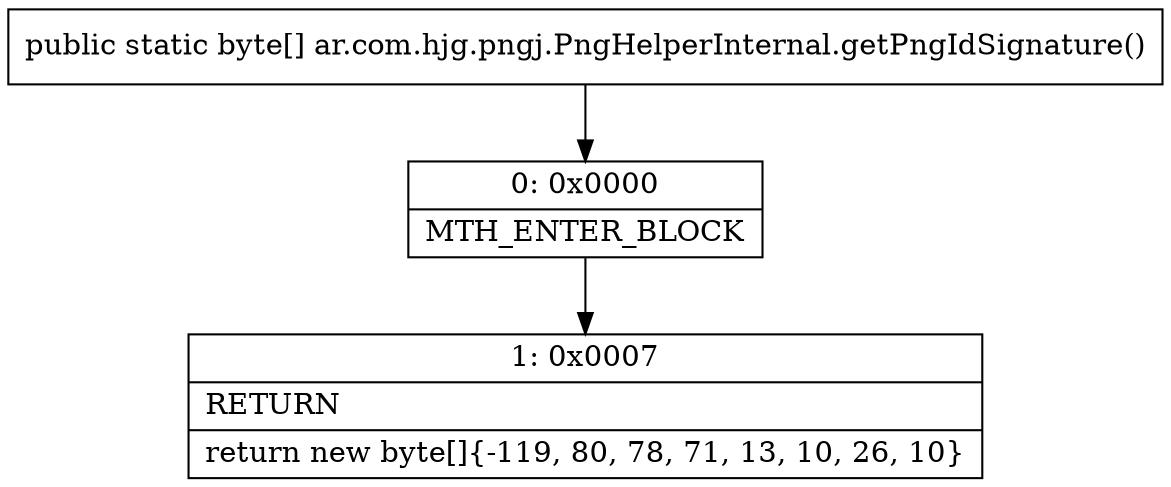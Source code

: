 digraph "CFG forar.com.hjg.pngj.PngHelperInternal.getPngIdSignature()[B" {
Node_0 [shape=record,label="{0\:\ 0x0000|MTH_ENTER_BLOCK\l}"];
Node_1 [shape=record,label="{1\:\ 0x0007|RETURN\l|return new byte[]\{\-119, 80, 78, 71, 13, 10, 26, 10\}\l}"];
MethodNode[shape=record,label="{public static byte[] ar.com.hjg.pngj.PngHelperInternal.getPngIdSignature() }"];
MethodNode -> Node_0;
Node_0 -> Node_1;
}

